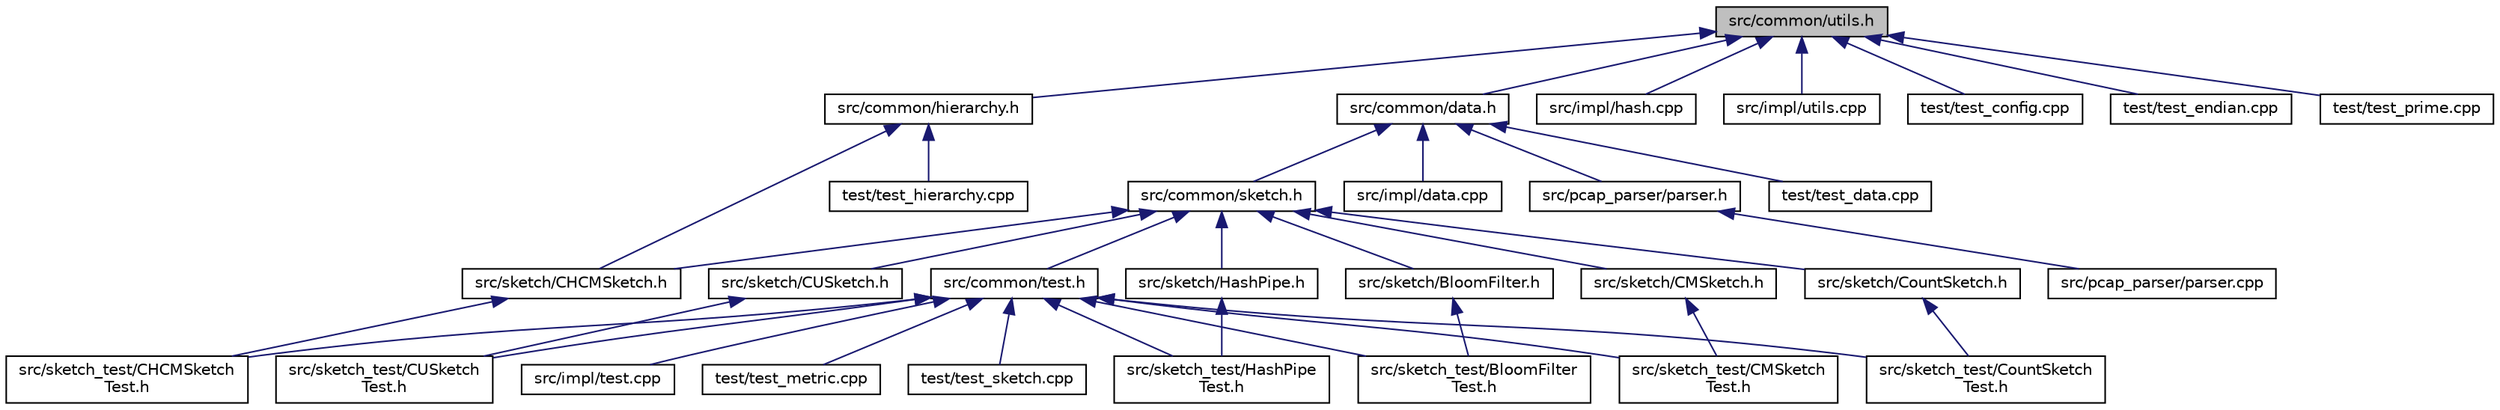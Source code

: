 digraph "src/common/utils.h"
{
 // LATEX_PDF_SIZE
  edge [fontname="Helvetica",fontsize="10",labelfontname="Helvetica",labelfontsize="10"];
  node [fontname="Helvetica",fontsize="10",shape=record];
  Node1 [label="src/common/utils.h",height=0.2,width=0.4,color="black", fillcolor="grey75", style="filled", fontcolor="black",tooltip="Some utils."];
  Node1 -> Node2 [dir="back",color="midnightblue",fontsize="10",style="solid",fontname="Helvetica"];
  Node2 [label="src/common/data.h",height=0.2,width=0.4,color="black", fillcolor="white", style="filled",URL="$data_8h.html",tooltip="Program-level representation of streaming data."];
  Node2 -> Node3 [dir="back",color="midnightblue",fontsize="10",style="solid",fontname="Helvetica"];
  Node3 [label="src/common/sketch.h",height=0.2,width=0.4,color="black", fillcolor="white", style="filled",URL="$sketch_8h.html",tooltip="Base sketch."];
  Node3 -> Node4 [dir="back",color="midnightblue",fontsize="10",style="solid",fontname="Helvetica"];
  Node4 [label="src/common/test.h",height=0.2,width=0.4,color="black", fillcolor="white", style="filled",URL="$test_8h.html",tooltip="Testing classes and metrics."];
  Node4 -> Node5 [dir="back",color="midnightblue",fontsize="10",style="solid",fontname="Helvetica"];
  Node5 [label="src/impl/test.cpp",height=0.2,width=0.4,color="black", fillcolor="white", style="filled",URL="$test_8cpp.html",tooltip="Implementation of some test methods."];
  Node4 -> Node6 [dir="back",color="midnightblue",fontsize="10",style="solid",fontname="Helvetica"];
  Node6 [label="src/sketch_test/BloomFilter\lTest.h",height=0.2,width=0.4,color="black", fillcolor="white", style="filled",URL="$_bloom_filter_test_8h.html",tooltip="Testing Bloom Filter."];
  Node4 -> Node7 [dir="back",color="midnightblue",fontsize="10",style="solid",fontname="Helvetica"];
  Node7 [label="src/sketch_test/CHCMSketch\lTest.h",height=0.2,width=0.4,color="black", fillcolor="white", style="filled",URL="$_c_h_c_m_sketch_test_8h.html",tooltip="Test CH-optimized Count Min Sketch."];
  Node4 -> Node8 [dir="back",color="midnightblue",fontsize="10",style="solid",fontname="Helvetica"];
  Node8 [label="src/sketch_test/CMSketch\lTest.h",height=0.2,width=0.4,color="black", fillcolor="white", style="filled",URL="$_c_m_sketch_test_8h.html",tooltip="Test Count Min Sketch."];
  Node4 -> Node9 [dir="back",color="midnightblue",fontsize="10",style="solid",fontname="Helvetica"];
  Node9 [label="src/sketch_test/CountSketch\lTest.h",height=0.2,width=0.4,color="black", fillcolor="white", style="filled",URL="$_count_sketch_test_8h.html",tooltip=" "];
  Node4 -> Node10 [dir="back",color="midnightblue",fontsize="10",style="solid",fontname="Helvetica"];
  Node10 [label="src/sketch_test/CUSketch\lTest.h",height=0.2,width=0.4,color="black", fillcolor="white", style="filled",URL="$_c_u_sketch_test_8h.html",tooltip=" "];
  Node4 -> Node11 [dir="back",color="midnightblue",fontsize="10",style="solid",fontname="Helvetica"];
  Node11 [label="src/sketch_test/HashPipe\lTest.h",height=0.2,width=0.4,color="black", fillcolor="white", style="filled",URL="$_hash_pipe_test_8h.html",tooltip="Testing Bloom Filter."];
  Node4 -> Node12 [dir="back",color="midnightblue",fontsize="10",style="solid",fontname="Helvetica"];
  Node12 [label="test/test_metric.cpp",height=0.2,width=0.4,color="black", fillcolor="white", style="filled",URL="$test__metric_8cpp.html",tooltip="Test MetricVec."];
  Node4 -> Node13 [dir="back",color="midnightblue",fontsize="10",style="solid",fontname="Helvetica"];
  Node13 [label="test/test_sketch.cpp",height=0.2,width=0.4,color="black", fillcolor="white", style="filled",URL="$test__sketch_8cpp.html",tooltip="Test base sketch."];
  Node3 -> Node14 [dir="back",color="midnightblue",fontsize="10",style="solid",fontname="Helvetica"];
  Node14 [label="src/sketch/BloomFilter.h",height=0.2,width=0.4,color="black", fillcolor="white", style="filled",URL="$_bloom_filter_8h.html",tooltip="Bloom Filter."];
  Node14 -> Node6 [dir="back",color="midnightblue",fontsize="10",style="solid",fontname="Helvetica"];
  Node3 -> Node15 [dir="back",color="midnightblue",fontsize="10",style="solid",fontname="Helvetica"];
  Node15 [label="src/sketch/CHCMSketch.h",height=0.2,width=0.4,color="black", fillcolor="white", style="filled",URL="$_c_h_c_m_sketch_8h.html",tooltip="Implementation of Count Min Sketch with Counter Hierarchy."];
  Node15 -> Node7 [dir="back",color="midnightblue",fontsize="10",style="solid",fontname="Helvetica"];
  Node3 -> Node16 [dir="back",color="midnightblue",fontsize="10",style="solid",fontname="Helvetica"];
  Node16 [label="src/sketch/CMSketch.h",height=0.2,width=0.4,color="black", fillcolor="white", style="filled",URL="$_c_m_sketch_8h.html",tooltip="Implementation of Count Min Sketch."];
  Node16 -> Node8 [dir="back",color="midnightblue",fontsize="10",style="solid",fontname="Helvetica"];
  Node3 -> Node17 [dir="back",color="midnightblue",fontsize="10",style="solid",fontname="Helvetica"];
  Node17 [label="src/sketch/CountSketch.h",height=0.2,width=0.4,color="black", fillcolor="white", style="filled",URL="$_count_sketch_8h.html",tooltip="Implementation of Count Sketch."];
  Node17 -> Node9 [dir="back",color="midnightblue",fontsize="10",style="solid",fontname="Helvetica"];
  Node3 -> Node18 [dir="back",color="midnightblue",fontsize="10",style="solid",fontname="Helvetica"];
  Node18 [label="src/sketch/CUSketch.h",height=0.2,width=0.4,color="black", fillcolor="white", style="filled",URL="$_c_u_sketch_8h.html",tooltip=" "];
  Node18 -> Node10 [dir="back",color="midnightblue",fontsize="10",style="solid",fontname="Helvetica"];
  Node3 -> Node19 [dir="back",color="midnightblue",fontsize="10",style="solid",fontname="Helvetica"];
  Node19 [label="src/sketch/HashPipe.h",height=0.2,width=0.4,color="black", fillcolor="white", style="filled",URL="$_hash_pipe_8h.html",tooltip="Hash Pipe."];
  Node19 -> Node11 [dir="back",color="midnightblue",fontsize="10",style="solid",fontname="Helvetica"];
  Node2 -> Node20 [dir="back",color="midnightblue",fontsize="10",style="solid",fontname="Helvetica"];
  Node20 [label="src/impl/data.cpp",height=0.2,width=0.4,color="black", fillcolor="white", style="filled",URL="$data_8cpp.html",tooltip="Implementation of some class methods in data.h."];
  Node2 -> Node21 [dir="back",color="midnightblue",fontsize="10",style="solid",fontname="Helvetica"];
  Node21 [label="src/pcap_parser/parser.h",height=0.2,width=0.4,color="black", fillcolor="white", style="filled",URL="$parser_8h.html",tooltip="Class for pcap parser."];
  Node21 -> Node22 [dir="back",color="midnightblue",fontsize="10",style="solid",fontname="Helvetica"];
  Node22 [label="src/pcap_parser/parser.cpp",height=0.2,width=0.4,color="black", fillcolor="white", style="filled",URL="$parser_8cpp.html",tooltip="Pcap Parser."];
  Node2 -> Node23 [dir="back",color="midnightblue",fontsize="10",style="solid",fontname="Helvetica"];
  Node23 [label="test/test_data.cpp",height=0.2,width=0.4,color="black", fillcolor="white", style="filled",URL="$test__data_8cpp.html",tooltip="Test data-processing tools."];
  Node1 -> Node24 [dir="back",color="midnightblue",fontsize="10",style="solid",fontname="Helvetica"];
  Node24 [label="src/common/hierarchy.h",height=0.2,width=0.4,color="black", fillcolor="white", style="filled",URL="$hierarchy_8h.html",tooltip="Counter Hierarchy."];
  Node24 -> Node15 [dir="back",color="midnightblue",fontsize="10",style="solid",fontname="Helvetica"];
  Node24 -> Node25 [dir="back",color="midnightblue",fontsize="10",style="solid",fontname="Helvetica"];
  Node25 [label="test/test_hierarchy.cpp",height=0.2,width=0.4,color="black", fillcolor="white", style="filled",URL="$test__hierarchy_8cpp.html",tooltip="Test Counter Hierarchy."];
  Node1 -> Node26 [dir="back",color="midnightblue",fontsize="10",style="solid",fontname="Helvetica"];
  Node26 [label="src/impl/hash.cpp",height=0.2,width=0.4,color="black", fillcolor="white", style="filled",URL="$hash_8cpp.html",tooltip="Implementation of hashing classes."];
  Node1 -> Node27 [dir="back",color="midnightblue",fontsize="10",style="solid",fontname="Helvetica"];
  Node27 [label="src/impl/utils.cpp",height=0.2,width=0.4,color="black", fillcolor="white", style="filled",URL="$utils_8cpp.html",tooltip="Implementation of utils."];
  Node1 -> Node28 [dir="back",color="midnightblue",fontsize="10",style="solid",fontname="Helvetica"];
  Node28 [label="test/test_config.cpp",height=0.2,width=0.4,color="black", fillcolor="white", style="filled",URL="$test__config_8cpp.html",tooltip="Test config parser."];
  Node1 -> Node29 [dir="back",color="midnightblue",fontsize="10",style="solid",fontname="Helvetica"];
  Node29 [label="test/test_endian.cpp",height=0.2,width=0.4,color="black", fillcolor="white", style="filled",URL="$test__endian_8cpp.html",tooltip="Test endianness."];
  Node1 -> Node30 [dir="back",color="midnightblue",fontsize="10",style="solid",fontname="Helvetica"];
  Node30 [label="test/test_prime.cpp",height=0.2,width=0.4,color="black", fillcolor="white", style="filled",URL="$test__prime_8cpp.html",tooltip="Test routines in utils.hpp."];
}
